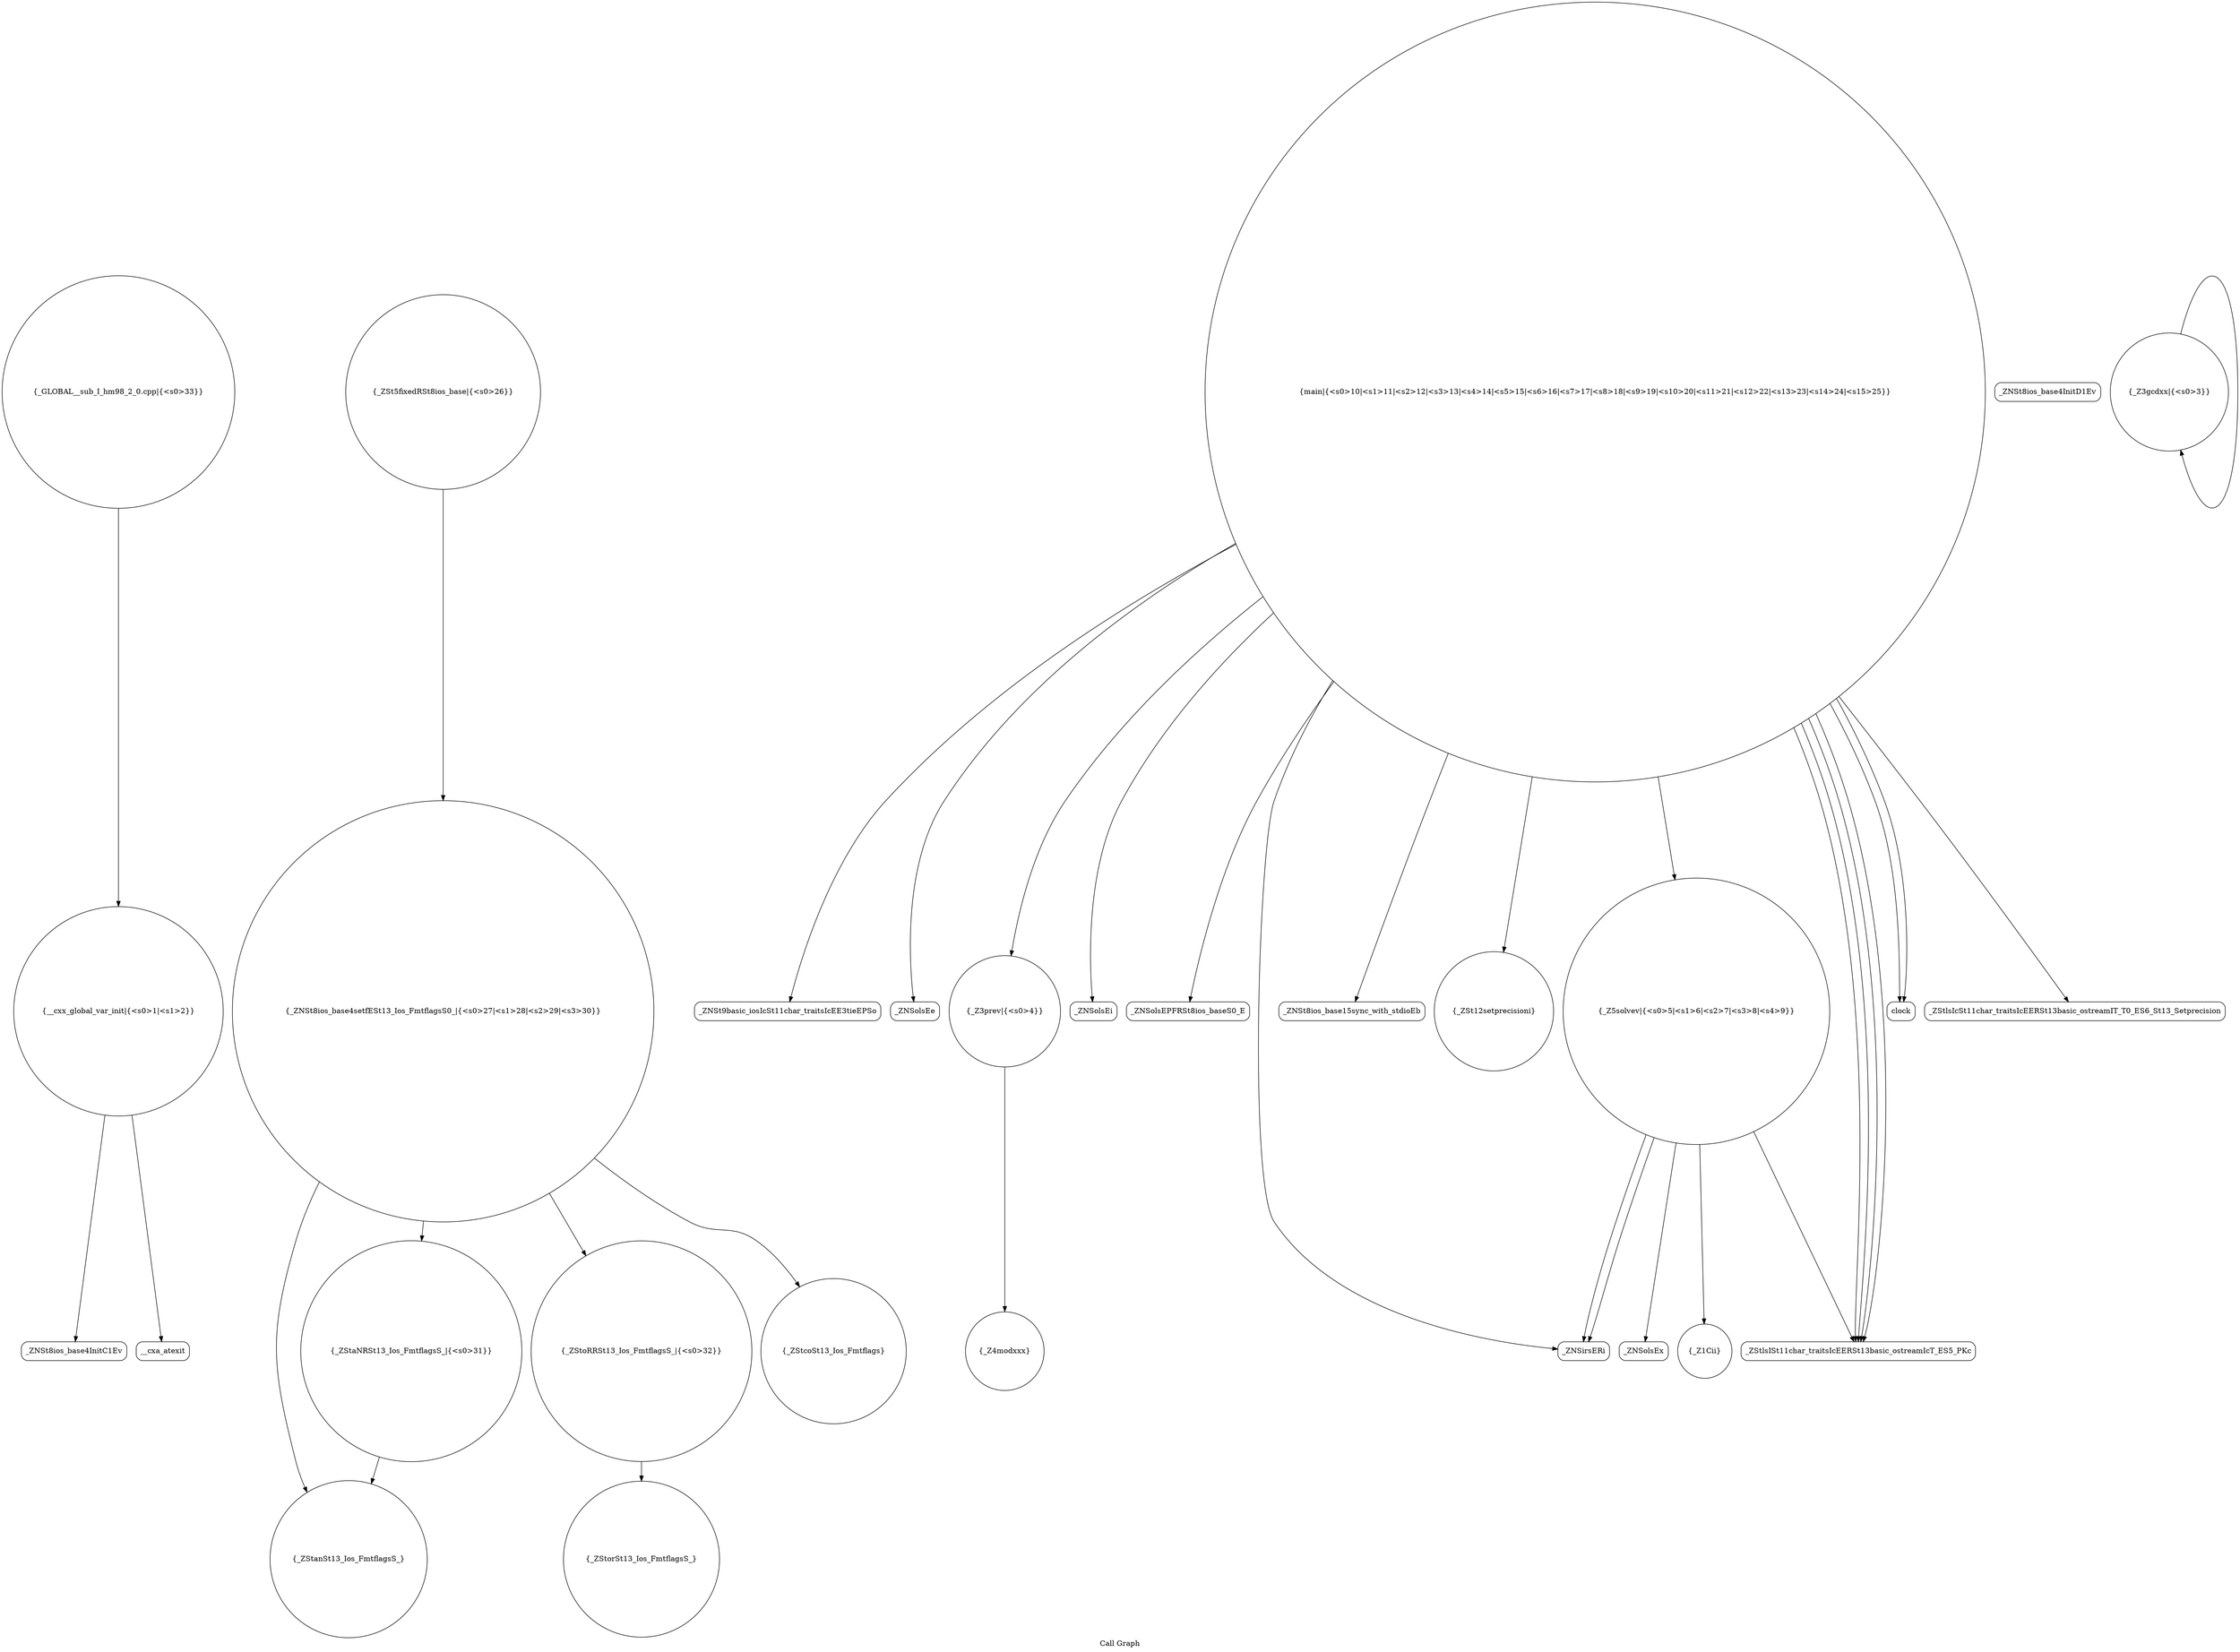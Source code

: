 digraph "Call Graph" {
	label="Call Graph";

	Node0x563a3c342230 [shape=record,shape=circle,label="{__cxx_global_var_init|{<s0>1|<s1>2}}"];
	Node0x563a3c342230:s0 -> Node0x563a3c3b5c40[color=black];
	Node0x563a3c342230:s1 -> Node0x563a3c3b5d40[color=black];
	Node0x563a3c3b68c0 [shape=record,shape=circle,label="{_ZStanSt13_Ios_FmtflagsS_}"];
	Node0x563a3c3b5f40 [shape=record,shape=circle,label="{_Z1Cii}"];
	Node0x563a3c3b62c0 [shape=record,shape=Mrecord,label="{_ZNSt9basic_iosIcSt11char_traitsIcEE3tieEPSo}"];
	Node0x563a3c3b6640 [shape=record,shape=Mrecord,label="{_ZNSolsEe}"];
	Node0x563a3c3b5cc0 [shape=record,shape=Mrecord,label="{_ZNSt8ios_base4InitD1Ev}"];
	Node0x563a3c3b69c0 [shape=record,shape=circle,label="{_GLOBAL__sub_I_hm98_2_0.cpp|{<s0>33}}"];
	Node0x563a3c3b69c0:s0 -> Node0x563a3c342230[color=black];
	Node0x563a3c3b6040 [shape=record,shape=Mrecord,label="{_ZNSirsERi}"];
	Node0x563a3c3b63c0 [shape=record,shape=Mrecord,label="{_ZNSolsEi}"];
	Node0x563a3c3b6740 [shape=record,shape=circle,label="{_ZStaNRSt13_Ios_FmtflagsS_|{<s0>31}}"];
	Node0x563a3c3b6740:s0 -> Node0x563a3c3b68c0[color=black];
	Node0x563a3c3b5dc0 [shape=record,shape=circle,label="{_Z3gcdxx|{<s0>3}}"];
	Node0x563a3c3b5dc0:s0 -> Node0x563a3c3b5dc0[color=black];
	Node0x563a3c3b6140 [shape=record,shape=Mrecord,label="{_ZNSolsEx}"];
	Node0x563a3c3b64c0 [shape=record,shape=Mrecord,label="{_ZNSolsEPFRSt8ios_baseS0_E}"];
	Node0x563a3c3b6840 [shape=record,shape=circle,label="{_ZStoRRSt13_Ios_FmtflagsS_|{<s0>32}}"];
	Node0x563a3c3b6840:s0 -> Node0x563a3c3b6940[color=black];
	Node0x563a3c3b5ec0 [shape=record,shape=circle,label="{_Z3prev|{<s0>4}}"];
	Node0x563a3c3b5ec0:s0 -> Node0x563a3c3b5e40[color=black];
	Node0x563a3c3b6240 [shape=record,shape=Mrecord,label="{_ZNSt8ios_base15sync_with_stdioEb}"];
	Node0x563a3c3b65c0 [shape=record,shape=circle,label="{_ZSt12setprecisioni}"];
	Node0x563a3c3b5c40 [shape=record,shape=Mrecord,label="{_ZNSt8ios_base4InitC1Ev}"];
	Node0x563a3c3b6940 [shape=record,shape=circle,label="{_ZStorSt13_Ios_FmtflagsS_}"];
	Node0x563a3c3b5fc0 [shape=record,shape=circle,label="{_Z5solvev|{<s0>5|<s1>6|<s2>7|<s3>8|<s4>9}}"];
	Node0x563a3c3b5fc0:s0 -> Node0x563a3c3b6040[color=black];
	Node0x563a3c3b5fc0:s1 -> Node0x563a3c3b6040[color=black];
	Node0x563a3c3b5fc0:s2 -> Node0x563a3c3b5f40[color=black];
	Node0x563a3c3b5fc0:s3 -> Node0x563a3c3b6140[color=black];
	Node0x563a3c3b5fc0:s4 -> Node0x563a3c3b60c0[color=black];
	Node0x563a3c3b6340 [shape=record,shape=Mrecord,label="{clock}"];
	Node0x563a3c3b66c0 [shape=record,shape=circle,label="{_ZNSt8ios_base4setfESt13_Ios_FmtflagsS0_|{<s0>27|<s1>28|<s2>29|<s3>30}}"];
	Node0x563a3c3b66c0:s0 -> Node0x563a3c3b67c0[color=black];
	Node0x563a3c3b66c0:s1 -> Node0x563a3c3b6740[color=black];
	Node0x563a3c3b66c0:s2 -> Node0x563a3c3b68c0[color=black];
	Node0x563a3c3b66c0:s3 -> Node0x563a3c3b6840[color=black];
	Node0x563a3c3b5d40 [shape=record,shape=Mrecord,label="{__cxa_atexit}"];
	Node0x563a3c3b60c0 [shape=record,shape=Mrecord,label="{_ZStlsISt11char_traitsIcEERSt13basic_ostreamIcT_ES5_PKc}"];
	Node0x563a3c3b6440 [shape=record,shape=Mrecord,label="{_ZStlsIcSt11char_traitsIcEERSt13basic_ostreamIT_T0_ES6_St13_Setprecision}"];
	Node0x563a3c3b67c0 [shape=record,shape=circle,label="{_ZStcoSt13_Ios_Fmtflags}"];
	Node0x563a3c3b5e40 [shape=record,shape=circle,label="{_Z4modxxx}"];
	Node0x563a3c3b61c0 [shape=record,shape=circle,label="{main|{<s0>10|<s1>11|<s2>12|<s3>13|<s4>14|<s5>15|<s6>16|<s7>17|<s8>18|<s9>19|<s10>20|<s11>21|<s12>22|<s13>23|<s14>24|<s15>25}}"];
	Node0x563a3c3b61c0:s0 -> Node0x563a3c3b6240[color=black];
	Node0x563a3c3b61c0:s1 -> Node0x563a3c3b62c0[color=black];
	Node0x563a3c3b61c0:s2 -> Node0x563a3c3b6340[color=black];
	Node0x563a3c3b61c0:s3 -> Node0x563a3c3b5ec0[color=black];
	Node0x563a3c3b61c0:s4 -> Node0x563a3c3b6040[color=black];
	Node0x563a3c3b61c0:s5 -> Node0x563a3c3b60c0[color=black];
	Node0x563a3c3b61c0:s6 -> Node0x563a3c3b63c0[color=black];
	Node0x563a3c3b61c0:s7 -> Node0x563a3c3b60c0[color=black];
	Node0x563a3c3b61c0:s8 -> Node0x563a3c3b5fc0[color=black];
	Node0x563a3c3b61c0:s9 -> Node0x563a3c3b6340[color=black];
	Node0x563a3c3b61c0:s10 -> Node0x563a3c3b60c0[color=black];
	Node0x563a3c3b61c0:s11 -> Node0x563a3c3b64c0[color=black];
	Node0x563a3c3b61c0:s12 -> Node0x563a3c3b65c0[color=black];
	Node0x563a3c3b61c0:s13 -> Node0x563a3c3b6440[color=black];
	Node0x563a3c3b61c0:s14 -> Node0x563a3c3b6640[color=black];
	Node0x563a3c3b61c0:s15 -> Node0x563a3c3b60c0[color=black];
	Node0x563a3c3b6540 [shape=record,shape=circle,label="{_ZSt5fixedRSt8ios_base|{<s0>26}}"];
	Node0x563a3c3b6540:s0 -> Node0x563a3c3b66c0[color=black];
}

